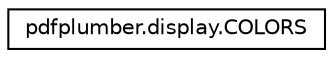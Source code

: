digraph "Graphical Class Hierarchy"
{
 // LATEX_PDF_SIZE
  edge [fontname="Helvetica",fontsize="10",labelfontname="Helvetica",labelfontsize="10"];
  node [fontname="Helvetica",fontsize="10",shape=record];
  rankdir="LR";
  Node0 [label="pdfplumber.display.COLORS",height=0.2,width=0.4,color="black", fillcolor="white", style="filled",URL="$classpdfplumber_1_1display_1_1COLORS.html",tooltip=" "];
}
